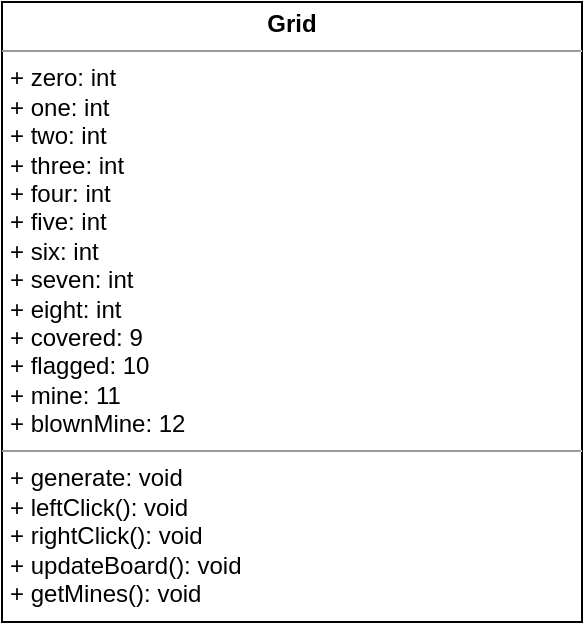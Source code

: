 <mxfile>
    <diagram id="d2k-HFSiNwkLzumRqCrR" name="Page-1">
        <mxGraphModel dx="754" dy="661" grid="1" gridSize="10" guides="1" tooltips="1" connect="1" arrows="1" fold="1" page="1" pageScale="1" pageWidth="827" pageHeight="1169" math="0" shadow="0">
            <root>
                <mxCell id="0"/>
                <mxCell id="1" parent="0"/>
                <mxCell id="2" value="&lt;p style=&quot;margin: 0px ; margin-top: 4px ; text-align: center&quot;&gt;&lt;b&gt;Grid&lt;/b&gt;&lt;/p&gt;&lt;hr size=&quot;1&quot;&gt;&lt;p style=&quot;margin: 0px ; margin-left: 4px&quot;&gt;+ zero: int&lt;/p&gt;&lt;p style=&quot;margin: 0px ; margin-left: 4px&quot;&gt;+ one: int&lt;/p&gt;&lt;p style=&quot;margin: 0px ; margin-left: 4px&quot;&gt;+ two: int&lt;/p&gt;&lt;p style=&quot;margin: 0px ; margin-left: 4px&quot;&gt;+ three: int&lt;/p&gt;&lt;p style=&quot;margin: 0px ; margin-left: 4px&quot;&gt;+ four: int&lt;/p&gt;&lt;p style=&quot;margin: 0px ; margin-left: 4px&quot;&gt;+ five: int&lt;/p&gt;&lt;p style=&quot;margin: 0px ; margin-left: 4px&quot;&gt;+ six: int&lt;/p&gt;&lt;p style=&quot;margin: 0px ; margin-left: 4px&quot;&gt;+ seven: int&lt;/p&gt;&lt;p style=&quot;margin: 0px ; margin-left: 4px&quot;&gt;+ eight: int&lt;/p&gt;&lt;p style=&quot;margin: 0px ; margin-left: 4px&quot;&gt;+ covered: 9&lt;/p&gt;&lt;p style=&quot;margin: 0px ; margin-left: 4px&quot;&gt;+ flagged: 10&lt;/p&gt;&lt;p style=&quot;margin: 0px ; margin-left: 4px&quot;&gt;+ mine: 11&lt;/p&gt;&lt;p style=&quot;margin: 0px ; margin-left: 4px&quot;&gt;+ blownMine: 12&lt;/p&gt;&lt;hr size=&quot;1&quot;&gt;&lt;p style=&quot;margin: 0px ; margin-left: 4px&quot;&gt;+ generate: void&lt;/p&gt;&lt;p style=&quot;margin: 0px ; margin-left: 4px&quot;&gt;+ leftClick(): void&lt;/p&gt;&lt;p style=&quot;margin: 0px ; margin-left: 4px&quot;&gt;+ rightClick(): void&lt;/p&gt;&lt;p style=&quot;margin: 0px ; margin-left: 4px&quot;&gt;+ updateBoard(): void&lt;/p&gt;&lt;p style=&quot;margin: 0px ; margin-left: 4px&quot;&gt;+ getMines(): void&lt;/p&gt;" style="verticalAlign=top;align=left;overflow=fill;fontSize=12;fontFamily=Helvetica;html=1;" vertex="1" parent="1">
                    <mxGeometry x="240" y="130" width="290" height="310" as="geometry"/>
                </mxCell>
            </root>
        </mxGraphModel>
    </diagram>
</mxfile>